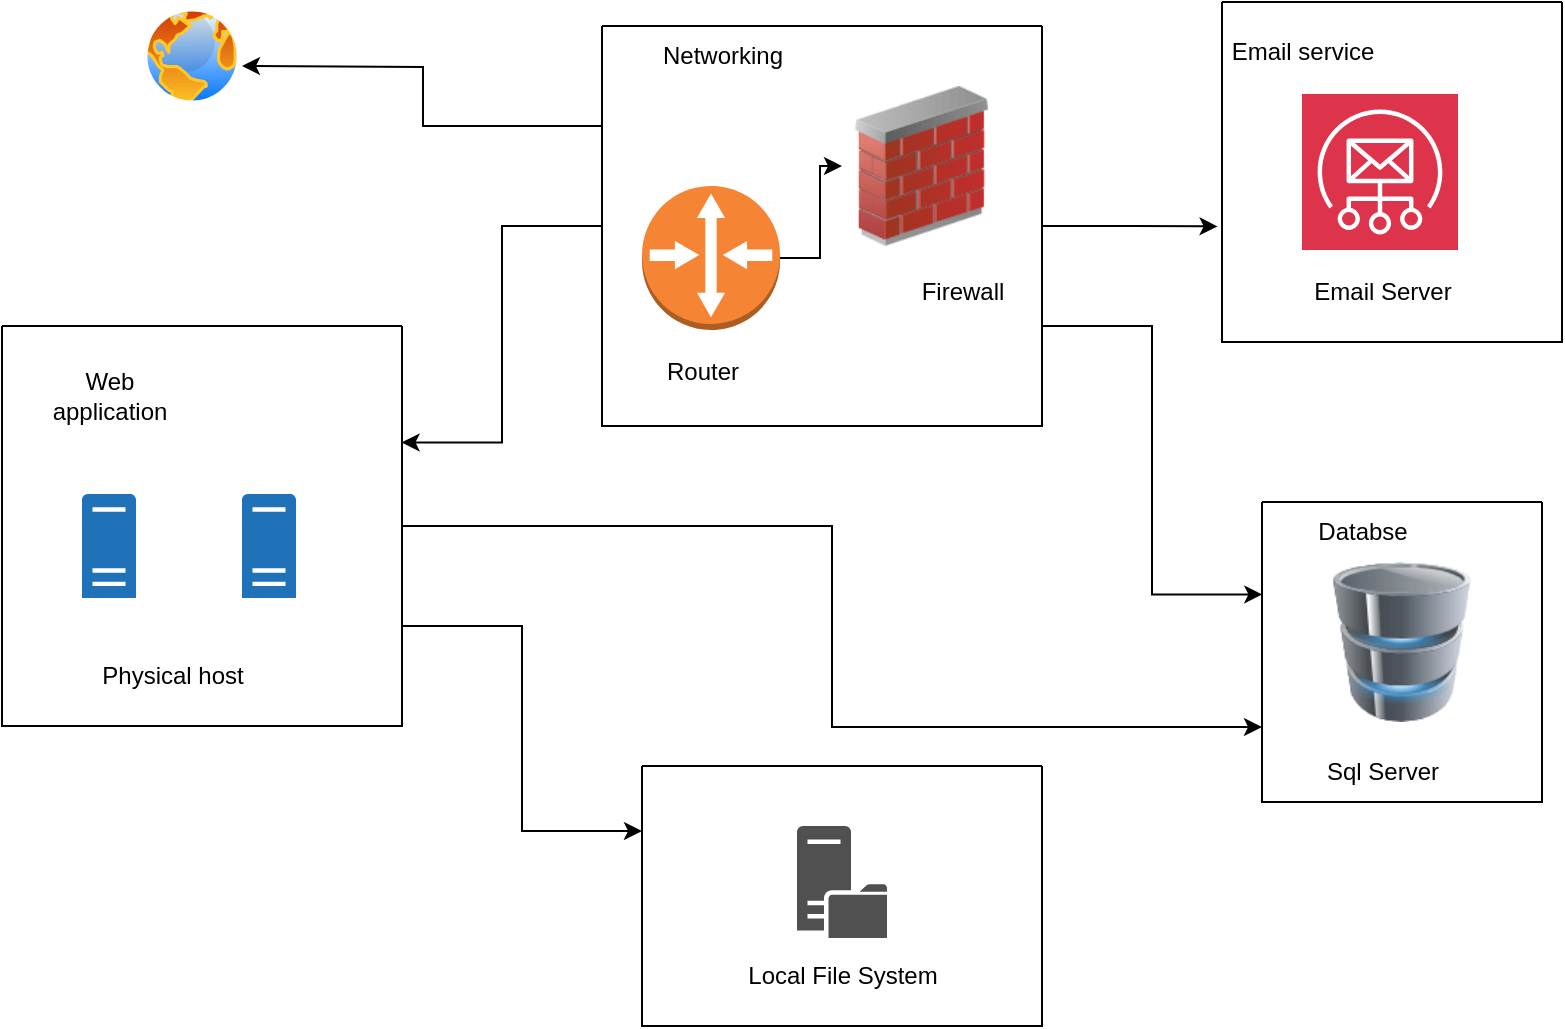<mxfile version="26.0.10">
  <diagram name="Page-1" id="KMgfQyQudTXdG2ZPlK8O">
    <mxGraphModel dx="1249" dy="609" grid="1" gridSize="10" guides="1" tooltips="1" connect="1" arrows="1" fold="1" page="1" pageScale="1" pageWidth="850" pageHeight="1100" math="0" shadow="0">
      <root>
        <mxCell id="0" />
        <mxCell id="1" parent="0" />
        <mxCell id="d-b3tzzMr_MVsFJximhL-36" style="edgeStyle=orthogonalEdgeStyle;rounded=0;orthogonalLoop=1;jettySize=auto;html=1;exitX=1;exitY=0.75;exitDx=0;exitDy=0;entryX=0;entryY=0.25;entryDx=0;entryDy=0;" edge="1" parent="1" source="YRSosXPL-NYiQ_g2Kipr-1" target="d-b3tzzMr_MVsFJximhL-15">
          <mxGeometry relative="1" as="geometry" />
        </mxCell>
        <mxCell id="d-b3tzzMr_MVsFJximhL-38" style="edgeStyle=orthogonalEdgeStyle;rounded=0;orthogonalLoop=1;jettySize=auto;html=1;exitX=1;exitY=0.5;exitDx=0;exitDy=0;entryX=0;entryY=0.75;entryDx=0;entryDy=0;" edge="1" parent="1" source="YRSosXPL-NYiQ_g2Kipr-1" target="d-b3tzzMr_MVsFJximhL-6">
          <mxGeometry relative="1" as="geometry" />
        </mxCell>
        <mxCell id="YRSosXPL-NYiQ_g2Kipr-1" value="" style="swimlane;startSize=0;" parent="1" vertex="1">
          <mxGeometry x="20" y="200" width="200" height="200" as="geometry">
            <mxRectangle x="120" y="110" width="50" height="40" as="alternateBounds" />
          </mxGeometry>
        </mxCell>
        <mxCell id="d-b3tzzMr_MVsFJximhL-2" value="Web application" style="text;html=1;align=center;verticalAlign=middle;whiteSpace=wrap;rounded=0;" vertex="1" parent="YRSosXPL-NYiQ_g2Kipr-1">
          <mxGeometry x="23.5" y="20" width="60" height="30" as="geometry" />
        </mxCell>
        <mxCell id="d-b3tzzMr_MVsFJximhL-8" value="" style="sketch=0;pointerEvents=1;shadow=0;dashed=0;html=1;strokeColor=none;labelPosition=center;verticalLabelPosition=bottom;verticalAlign=top;outlineConnect=0;align=center;shape=mxgraph.office.servers.physical_host;fillColor=#2072B8;" vertex="1" parent="YRSosXPL-NYiQ_g2Kipr-1">
          <mxGeometry x="40" y="84" width="27" height="52" as="geometry" />
        </mxCell>
        <mxCell id="d-b3tzzMr_MVsFJximhL-9" value="" style="sketch=0;pointerEvents=1;shadow=0;dashed=0;html=1;strokeColor=none;labelPosition=center;verticalLabelPosition=bottom;verticalAlign=top;outlineConnect=0;align=center;shape=mxgraph.office.servers.physical_host;fillColor=#2072B8;" vertex="1" parent="YRSosXPL-NYiQ_g2Kipr-1">
          <mxGeometry x="120" y="84" width="27" height="52" as="geometry" />
        </mxCell>
        <mxCell id="d-b3tzzMr_MVsFJximhL-12" value="Physical host" style="text;html=1;align=center;verticalAlign=middle;resizable=0;points=[];autosize=1;strokeColor=none;fillColor=none;" vertex="1" parent="YRSosXPL-NYiQ_g2Kipr-1">
          <mxGeometry x="40" y="160" width="90" height="30" as="geometry" />
        </mxCell>
        <mxCell id="d-b3tzzMr_MVsFJximhL-6" value="" style="swimlane;startSize=0;" vertex="1" parent="1">
          <mxGeometry x="650" y="288" width="140" height="150" as="geometry" />
        </mxCell>
        <mxCell id="d-b3tzzMr_MVsFJximhL-7" value="Sql Server" style="text;html=1;align=center;verticalAlign=middle;resizable=0;points=[];autosize=1;strokeColor=none;fillColor=none;" vertex="1" parent="d-b3tzzMr_MVsFJximhL-6">
          <mxGeometry x="20" y="120" width="80" height="30" as="geometry" />
        </mxCell>
        <mxCell id="d-b3tzzMr_MVsFJximhL-5" value="" style="image;html=1;image=img/lib/clip_art/computers/Database_128x128.png" vertex="1" parent="d-b3tzzMr_MVsFJximhL-6">
          <mxGeometry x="30" y="30" width="80" height="80" as="geometry" />
        </mxCell>
        <mxCell id="d-b3tzzMr_MVsFJximhL-15" value="" style="swimlane;startSize=0;" vertex="1" parent="1">
          <mxGeometry x="340" y="420" width="200" height="130" as="geometry" />
        </mxCell>
        <mxCell id="d-b3tzzMr_MVsFJximhL-16" value="" style="sketch=0;pointerEvents=1;shadow=0;dashed=0;html=1;strokeColor=none;fillColor=#505050;labelPosition=center;verticalLabelPosition=bottom;verticalAlign=top;outlineConnect=0;align=center;shape=mxgraph.office.servers.file_server;" vertex="1" parent="d-b3tzzMr_MVsFJximhL-15">
          <mxGeometry x="77.5" y="30" width="45" height="56" as="geometry" />
        </mxCell>
        <mxCell id="d-b3tzzMr_MVsFJximhL-27" value="Local File System" style="text;html=1;align=center;verticalAlign=middle;resizable=0;points=[];autosize=1;strokeColor=none;fillColor=none;" vertex="1" parent="d-b3tzzMr_MVsFJximhL-15">
          <mxGeometry x="40" y="90" width="120" height="30" as="geometry" />
        </mxCell>
        <mxCell id="d-b3tzzMr_MVsFJximhL-44" style="edgeStyle=orthogonalEdgeStyle;rounded=0;orthogonalLoop=1;jettySize=auto;html=1;exitX=0;exitY=0.25;exitDx=0;exitDy=0;" edge="1" parent="1" source="d-b3tzzMr_MVsFJximhL-18">
          <mxGeometry relative="1" as="geometry">
            <mxPoint x="140" y="70" as="targetPoint" />
          </mxGeometry>
        </mxCell>
        <mxCell id="d-b3tzzMr_MVsFJximhL-18" value="" style="swimlane;startSize=0;" vertex="1" parent="1">
          <mxGeometry x="320" y="50" width="220" height="200" as="geometry" />
        </mxCell>
        <mxCell id="d-b3tzzMr_MVsFJximhL-19" value="" style="image;html=1;image=img/lib/clip_art/networking/Firewall_02_128x128.png" vertex="1" parent="d-b3tzzMr_MVsFJximhL-18">
          <mxGeometry x="120" y="30" width="80" height="80" as="geometry" />
        </mxCell>
        <mxCell id="d-b3tzzMr_MVsFJximhL-40" style="edgeStyle=orthogonalEdgeStyle;rounded=0;orthogonalLoop=1;jettySize=auto;html=1;exitX=1;exitY=0.5;exitDx=0;exitDy=0;exitPerimeter=0;" edge="1" parent="d-b3tzzMr_MVsFJximhL-18" source="d-b3tzzMr_MVsFJximhL-21" target="d-b3tzzMr_MVsFJximhL-19">
          <mxGeometry relative="1" as="geometry" />
        </mxCell>
        <mxCell id="d-b3tzzMr_MVsFJximhL-21" value="" style="outlineConnect=0;dashed=0;verticalLabelPosition=bottom;verticalAlign=top;align=center;html=1;shape=mxgraph.aws3.router;fillColor=#F58534;gradientColor=none;" vertex="1" parent="d-b3tzzMr_MVsFJximhL-18">
          <mxGeometry x="20" y="80" width="69" height="72" as="geometry" />
        </mxCell>
        <mxCell id="d-b3tzzMr_MVsFJximhL-22" value="Networking" style="text;html=1;align=center;verticalAlign=middle;resizable=0;points=[];autosize=1;strokeColor=none;fillColor=none;" vertex="1" parent="d-b3tzzMr_MVsFJximhL-18">
          <mxGeometry x="20" width="80" height="30" as="geometry" />
        </mxCell>
        <mxCell id="d-b3tzzMr_MVsFJximhL-25" value="Router" style="text;html=1;align=center;verticalAlign=middle;resizable=0;points=[];autosize=1;strokeColor=none;fillColor=none;" vertex="1" parent="1">
          <mxGeometry x="340" y="208" width="60" height="30" as="geometry" />
        </mxCell>
        <mxCell id="d-b3tzzMr_MVsFJximhL-26" value="Firewall" style="text;html=1;align=center;verticalAlign=middle;resizable=0;points=[];autosize=1;strokeColor=none;fillColor=none;" vertex="1" parent="1">
          <mxGeometry x="470" y="168" width="60" height="30" as="geometry" />
        </mxCell>
        <mxCell id="d-b3tzzMr_MVsFJximhL-28" value="" style="swimlane;startSize=0;" vertex="1" parent="1">
          <mxGeometry x="630" y="38" width="170" height="170" as="geometry" />
        </mxCell>
        <mxCell id="d-b3tzzMr_MVsFJximhL-30" value="" style="sketch=0;points=[[0,0,0],[0.25,0,0],[0.5,0,0],[0.75,0,0],[1,0,0],[0,1,0],[0.25,1,0],[0.5,1,0],[0.75,1,0],[1,1,0],[0,0.25,0],[0,0.5,0],[0,0.75,0],[1,0.25,0],[1,0.5,0],[1,0.75,0]];outlineConnect=0;fontColor=#232F3E;fillColor=#DD344C;strokeColor=#ffffff;dashed=0;verticalLabelPosition=bottom;verticalAlign=top;align=center;html=1;fontSize=12;fontStyle=0;aspect=fixed;shape=mxgraph.aws4.resourceIcon;resIcon=mxgraph.aws4.simple_email_service;" vertex="1" parent="d-b3tzzMr_MVsFJximhL-28">
          <mxGeometry x="40" y="46" width="78" height="78" as="geometry" />
        </mxCell>
        <mxCell id="d-b3tzzMr_MVsFJximhL-31" value="Email Server" style="text;html=1;align=center;verticalAlign=middle;resizable=0;points=[];autosize=1;strokeColor=none;fillColor=none;" vertex="1" parent="1">
          <mxGeometry x="665" y="168" width="90" height="30" as="geometry" />
        </mxCell>
        <mxCell id="d-b3tzzMr_MVsFJximhL-32" style="edgeStyle=orthogonalEdgeStyle;rounded=0;orthogonalLoop=1;jettySize=auto;html=1;exitX=1;exitY=0.5;exitDx=0;exitDy=0;entryX=-0.013;entryY=0.66;entryDx=0;entryDy=0;entryPerimeter=0;" edge="1" parent="1" source="d-b3tzzMr_MVsFJximhL-18" target="d-b3tzzMr_MVsFJximhL-28">
          <mxGeometry relative="1" as="geometry" />
        </mxCell>
        <mxCell id="d-b3tzzMr_MVsFJximhL-37" style="edgeStyle=orthogonalEdgeStyle;rounded=0;orthogonalLoop=1;jettySize=auto;html=1;exitX=0;exitY=0.5;exitDx=0;exitDy=0;entryX=0.999;entryY=0.291;entryDx=0;entryDy=0;entryPerimeter=0;" edge="1" parent="1" source="d-b3tzzMr_MVsFJximhL-18" target="YRSosXPL-NYiQ_g2Kipr-1">
          <mxGeometry relative="1" as="geometry" />
        </mxCell>
        <mxCell id="d-b3tzzMr_MVsFJximhL-39" value="Databse" style="text;html=1;align=center;verticalAlign=middle;resizable=0;points=[];autosize=1;strokeColor=none;fillColor=none;" vertex="1" parent="1">
          <mxGeometry x="665" y="288" width="70" height="30" as="geometry" />
        </mxCell>
        <mxCell id="d-b3tzzMr_MVsFJximhL-45" value="" style="image;aspect=fixed;perimeter=ellipsePerimeter;html=1;align=center;shadow=0;dashed=0;spacingTop=3;image=img/lib/active_directory/internet_globe.svg;" vertex="1" parent="1">
          <mxGeometry x="90" y="40" width="50" height="50" as="geometry" />
        </mxCell>
        <mxCell id="d-b3tzzMr_MVsFJximhL-46" style="edgeStyle=orthogonalEdgeStyle;rounded=0;orthogonalLoop=1;jettySize=auto;html=1;exitX=1;exitY=0.75;exitDx=0;exitDy=0;entryX=0.001;entryY=0.308;entryDx=0;entryDy=0;entryPerimeter=0;" edge="1" parent="1" source="d-b3tzzMr_MVsFJximhL-18" target="d-b3tzzMr_MVsFJximhL-6">
          <mxGeometry relative="1" as="geometry" />
        </mxCell>
        <mxCell id="d-b3tzzMr_MVsFJximhL-49" value="Email service" style="text;html=1;align=center;verticalAlign=middle;resizable=0;points=[];autosize=1;strokeColor=none;fillColor=none;" vertex="1" parent="1">
          <mxGeometry x="625" y="48" width="90" height="30" as="geometry" />
        </mxCell>
      </root>
    </mxGraphModel>
  </diagram>
</mxfile>
